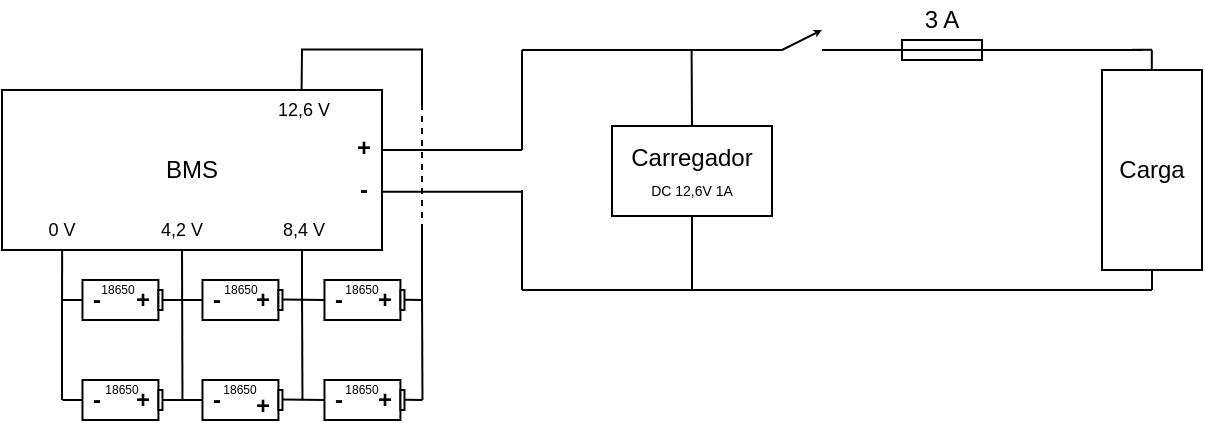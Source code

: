 <mxfile version="14.6.13" type="device"><diagram id="NViHhc32o7mC1MYV1t0E" name="Página-1"><mxGraphModel dx="585" dy="338" grid="1" gridSize="10" guides="1" tooltips="1" connect="1" arrows="1" fold="1" page="1" pageScale="1" pageWidth="827" pageHeight="1169" math="0" shadow="0"><root><mxCell id="0"/><mxCell id="1" parent="0"/><mxCell id="QuVuDqWGLM1gUflFmB1--105" value="" style="rounded=0;whiteSpace=wrap;html=1;fontSize=3;" parent="1" vertex="1"><mxGeometry x="540" y="255" width="40" height="10" as="geometry"/></mxCell><mxCell id="QuVuDqWGLM1gUflFmB1--1" value="BMS" style="rounded=0;whiteSpace=wrap;html=1;" parent="1" vertex="1"><mxGeometry x="90" y="280" width="190" height="80" as="geometry"/></mxCell><mxCell id="QuVuDqWGLM1gUflFmB1--2" value="0 V" style="text;html=1;strokeColor=none;fillColor=none;align=center;verticalAlign=middle;whiteSpace=wrap;rounded=0;fontSize=9;" parent="1" vertex="1"><mxGeometry x="110" y="340" width="20" height="20" as="geometry"/></mxCell><mxCell id="QuVuDqWGLM1gUflFmB1--3" value="12,6 V" style="text;html=1;strokeColor=none;fillColor=none;align=center;verticalAlign=middle;whiteSpace=wrap;rounded=0;fontSize=9;" parent="1" vertex="1"><mxGeometry x="226" y="280" width="30" height="20" as="geometry"/></mxCell><mxCell id="QuVuDqWGLM1gUflFmB1--5" value="4,2 V" style="text;html=1;strokeColor=none;fillColor=none;align=center;verticalAlign=middle;whiteSpace=wrap;rounded=0;fontSize=9;" parent="1" vertex="1"><mxGeometry x="165" y="340" width="30" height="20" as="geometry"/></mxCell><mxCell id="QuVuDqWGLM1gUflFmB1--7" value="8,4 V" style="text;html=1;strokeColor=none;fillColor=none;align=center;verticalAlign=middle;whiteSpace=wrap;rounded=0;fontSize=9;" parent="1" vertex="1"><mxGeometry x="226" y="340" width="30" height="20" as="geometry"/></mxCell><mxCell id="QuVuDqWGLM1gUflFmB1--8" value="-" style="text;html=1;strokeColor=none;fillColor=none;align=center;verticalAlign=middle;whiteSpace=wrap;rounded=0;fontSize=12;fontStyle=1" parent="1" vertex="1"><mxGeometry x="266" y="325" width="10" height="10" as="geometry"/></mxCell><mxCell id="QuVuDqWGLM1gUflFmB1--12" value="+" style="text;html=1;strokeColor=none;fillColor=none;align=center;verticalAlign=middle;whiteSpace=wrap;rounded=0;fontSize=12;fontStyle=1" parent="1" vertex="1"><mxGeometry x="256" y="299" width="30" height="20" as="geometry"/></mxCell><mxCell id="QuVuDqWGLM1gUflFmB1--28" value="" style="endArrow=none;html=1;fontSize=12;exitX=0.5;exitY=0;exitDx=0;exitDy=0;" parent="1" edge="1"><mxGeometry width="50" height="50" relative="1" as="geometry"><mxPoint x="239.8" y="280" as="sourcePoint"/><mxPoint x="240" y="260" as="targetPoint"/></mxGeometry></mxCell><mxCell id="QuVuDqWGLM1gUflFmB1--34" value="" style="endArrow=none;html=1;fontSize=12;" parent="1" edge="1"><mxGeometry width="50" height="50" relative="1" as="geometry"><mxPoint x="240" y="380" as="sourcePoint"/><mxPoint x="240" y="360" as="targetPoint"/></mxGeometry></mxCell><mxCell id="QuVuDqWGLM1gUflFmB1--35" value="" style="endArrow=none;html=1;fontSize=12;" parent="1" edge="1"><mxGeometry width="50" height="50" relative="1" as="geometry"><mxPoint x="239.5" y="259.76" as="sourcePoint"/><mxPoint x="300.5" y="259.76" as="targetPoint"/></mxGeometry></mxCell><mxCell id="QuVuDqWGLM1gUflFmB1--87" value="Carregador&lt;br style=&quot;font-size: 12px&quot;&gt;&lt;font style=&quot;font-size: 7px&quot;&gt;DC 12,6V 1A&lt;/font&gt;" style="rounded=0;whiteSpace=wrap;html=1;fontSize=12;" parent="1" vertex="1"><mxGeometry x="395" y="298" width="80" height="45" as="geometry"/></mxCell><mxCell id="QuVuDqWGLM1gUflFmB1--89" value="" style="endArrow=none;html=1;fontSize=12;exitX=1;exitY=0.25;exitDx=0;exitDy=0;" parent="1" edge="1"><mxGeometry width="50" height="50" relative="1" as="geometry"><mxPoint x="280" y="310.0" as="sourcePoint"/><mxPoint x="350" y="310" as="targetPoint"/></mxGeometry></mxCell><mxCell id="QuVuDqWGLM1gUflFmB1--90" value="" style="endArrow=none;html=1;fontSize=12;exitX=1;exitY=0.25;exitDx=0;exitDy=0;" parent="1" edge="1"><mxGeometry width="50" height="50" relative="1" as="geometry"><mxPoint x="350" y="260" as="sourcePoint"/><mxPoint x="480" y="260" as="targetPoint"/></mxGeometry></mxCell><mxCell id="QuVuDqWGLM1gUflFmB1--91" value="" style="endArrow=none;html=1;fontSize=12;exitX=1;exitY=0.25;exitDx=0;exitDy=0;" parent="1" edge="1"><mxGeometry width="50" height="50" relative="1" as="geometry"><mxPoint x="350" y="380" as="sourcePoint"/><mxPoint x="660" y="380" as="targetPoint"/></mxGeometry></mxCell><mxCell id="QuVuDqWGLM1gUflFmB1--92" value="" style="endArrow=none;html=1;fontSize=12;" parent="1" edge="1"><mxGeometry width="50" height="50" relative="1" as="geometry"><mxPoint x="350" y="310" as="sourcePoint"/><mxPoint x="350.0" y="260" as="targetPoint"/></mxGeometry></mxCell><mxCell id="QuVuDqWGLM1gUflFmB1--94" value="" style="endArrow=none;html=1;fontSize=6;" parent="1" edge="1"><mxGeometry width="50" height="50" relative="1" as="geometry"><mxPoint x="350" y="380" as="sourcePoint"/><mxPoint x="350" y="330" as="targetPoint"/></mxGeometry></mxCell><mxCell id="QuVuDqWGLM1gUflFmB1--95" value="" style="endArrow=none;html=1;fontSize=12;exitX=1;exitY=0.25;exitDx=0;exitDy=0;" parent="1" edge="1"><mxGeometry width="50" height="50" relative="1" as="geometry"><mxPoint x="280" y="330.88" as="sourcePoint"/><mxPoint x="350" y="330.88" as="targetPoint"/></mxGeometry></mxCell><mxCell id="QuVuDqWGLM1gUflFmB1--97" value="" style="endArrow=none;dashed=1;html=1;fontSize=6;" parent="1" edge="1"><mxGeometry width="50" height="50" relative="1" as="geometry"><mxPoint x="300" y="350" as="sourcePoint"/><mxPoint x="300" y="290" as="targetPoint"/></mxGeometry></mxCell><mxCell id="QuVuDqWGLM1gUflFmB1--98" value="" style="endArrow=none;html=1;fontSize=12;" parent="1" edge="1"><mxGeometry width="50" height="50" relative="1" as="geometry"><mxPoint x="300" y="290" as="sourcePoint"/><mxPoint x="300" y="260" as="targetPoint"/></mxGeometry></mxCell><mxCell id="QuVuDqWGLM1gUflFmB1--99" value="" style="endArrow=none;html=1;fontSize=12;" parent="1" edge="1"><mxGeometry width="50" height="50" relative="1" as="geometry"><mxPoint x="300" y="380" as="sourcePoint"/><mxPoint x="300" y="350" as="targetPoint"/></mxGeometry></mxCell><mxCell id="QuVuDqWGLM1gUflFmB1--100" value="" style="endArrow=none;html=1;fontSize=12;exitX=0.5;exitY=0;exitDx=0;exitDy=0;" parent="1" source="QuVuDqWGLM1gUflFmB1--87" edge="1"><mxGeometry width="50" height="50" relative="1" as="geometry"><mxPoint x="434.8" y="300" as="sourcePoint"/><mxPoint x="434.8" y="260" as="targetPoint"/></mxGeometry></mxCell><mxCell id="QuVuDqWGLM1gUflFmB1--101" value="" style="endArrow=none;html=1;fontSize=12;exitX=0.5;exitY=0;exitDx=0;exitDy=0;entryX=0.5;entryY=1;entryDx=0;entryDy=0;" parent="1" target="QuVuDqWGLM1gUflFmB1--87" edge="1"><mxGeometry width="50" height="50" relative="1" as="geometry"><mxPoint x="435" y="380" as="sourcePoint"/><mxPoint x="434.8" y="335" as="targetPoint"/></mxGeometry></mxCell><mxCell id="QuVuDqWGLM1gUflFmB1--102" value="" style="endArrow=none;html=1;fontSize=12;" parent="1" edge="1"><mxGeometry width="50" height="50" relative="1" as="geometry"><mxPoint x="500" y="260" as="sourcePoint"/><mxPoint x="660" y="260" as="targetPoint"/></mxGeometry></mxCell><mxCell id="QuVuDqWGLM1gUflFmB1--104" value="" style="endArrow=classic;html=1;fontSize=3;strokeWidth=1;endSize=1;" parent="1" edge="1"><mxGeometry width="50" height="50" relative="1" as="geometry"><mxPoint x="480" y="260" as="sourcePoint"/><mxPoint x="500" y="250" as="targetPoint"/><Array as="points"><mxPoint x="500" y="250"/></Array></mxGeometry></mxCell><mxCell id="QuVuDqWGLM1gUflFmB1--106" value="Carga" style="rounded=0;whiteSpace=wrap;html=1;" parent="1" vertex="1"><mxGeometry x="640" y="270" width="50" height="100" as="geometry"/></mxCell><mxCell id="QuVuDqWGLM1gUflFmB1--108" value="" style="endArrow=none;html=1;strokeWidth=1;fontSize=3;entryX=0.5;entryY=1;entryDx=0;entryDy=0;" parent="1" target="QuVuDqWGLM1gUflFmB1--106" edge="1"><mxGeometry width="50" height="50" relative="1" as="geometry"><mxPoint x="665" y="380" as="sourcePoint"/><mxPoint x="660" y="390" as="targetPoint"/><Array as="points"><mxPoint x="665" y="380"/></Array></mxGeometry></mxCell><mxCell id="QuVuDqWGLM1gUflFmB1--109" value="" style="endArrow=none;html=1;strokeWidth=1;fontSize=3;" parent="1" edge="1"><mxGeometry width="50" height="50" relative="1" as="geometry"><mxPoint x="655" y="380" as="sourcePoint"/><mxPoint x="665" y="380" as="targetPoint"/></mxGeometry></mxCell><mxCell id="QuVuDqWGLM1gUflFmB1--110" value="" style="endArrow=none;html=1;strokeWidth=1;fontSize=3;entryX=0.5;entryY=1;entryDx=0;entryDy=0;" parent="1" edge="1"><mxGeometry width="50" height="50" relative="1" as="geometry"><mxPoint x="664.9" y="270" as="sourcePoint"/><mxPoint x="664.9" y="260" as="targetPoint"/><Array as="points"><mxPoint x="664.9" y="270"/></Array></mxGeometry></mxCell><mxCell id="QuVuDqWGLM1gUflFmB1--111" value="" style="endArrow=none;html=1;strokeWidth=1;fontSize=3;" parent="1" edge="1"><mxGeometry width="50" height="50" relative="1" as="geometry"><mxPoint x="655" y="259.9" as="sourcePoint"/><mxPoint x="665" y="259.9" as="targetPoint"/></mxGeometry></mxCell><mxCell id="QuVuDqWGLM1gUflFmB1--114" value="3 A" style="text;html=1;strokeColor=none;fillColor=none;align=center;verticalAlign=middle;whiteSpace=wrap;rounded=0;fontSize=12;" parent="1" vertex="1"><mxGeometry x="540" y="235" width="40" height="20" as="geometry"/></mxCell><mxCell id="q3GwesPvui8y-p2GrBjz-51" value="" style="group" vertex="1" connectable="0" parent="1"><mxGeometry x="130.24" y="425" width="40.0" height="20" as="geometry"/></mxCell><mxCell id="q3GwesPvui8y-p2GrBjz-52" value="" style="rounded=0;whiteSpace=wrap;html=1;fontSize=12;" vertex="1" parent="q3GwesPvui8y-p2GrBjz-51"><mxGeometry width="37.975" height="20" as="geometry"/></mxCell><mxCell id="q3GwesPvui8y-p2GrBjz-53" value="+" style="text;html=1;strokeColor=none;fillColor=none;align=center;verticalAlign=middle;whiteSpace=wrap;rounded=0;fontSize=12;fontStyle=1" vertex="1" parent="q3GwesPvui8y-p2GrBjz-51"><mxGeometry x="22.785" y="5" width="15.19" height="10" as="geometry"/></mxCell><mxCell id="q3GwesPvui8y-p2GrBjz-54" value="-" style="text;html=1;strokeColor=none;fillColor=none;align=center;verticalAlign=middle;whiteSpace=wrap;rounded=0;fontSize=12;fontStyle=1" vertex="1" parent="q3GwesPvui8y-p2GrBjz-51"><mxGeometry x="5.063" y="7" width="5.063" height="5" as="geometry"/></mxCell><mxCell id="q3GwesPvui8y-p2GrBjz-55" value="" style="rounded=0;whiteSpace=wrap;html=1;fontSize=12;" vertex="1" parent="q3GwesPvui8y-p2GrBjz-51"><mxGeometry x="37.975" y="5" width="2.025" height="10" as="geometry"/></mxCell><mxCell id="q3GwesPvui8y-p2GrBjz-56" value="18650" style="text;html=1;strokeColor=none;fillColor=none;align=center;verticalAlign=middle;whiteSpace=wrap;rounded=0;fontSize=6;" vertex="1" parent="q3GwesPvui8y-p2GrBjz-51"><mxGeometry x="2.842e-14" y="-5" width="40" height="20" as="geometry"/></mxCell><mxCell id="q3GwesPvui8y-p2GrBjz-57" value="" style="group" vertex="1" connectable="0" parent="1"><mxGeometry x="251.24" y="425" width="40" height="20" as="geometry"/></mxCell><mxCell id="q3GwesPvui8y-p2GrBjz-58" value="" style="rounded=0;whiteSpace=wrap;html=1;fontSize=12;" vertex="1" parent="q3GwesPvui8y-p2GrBjz-57"><mxGeometry width="37.975" height="20" as="geometry"/></mxCell><mxCell id="q3GwesPvui8y-p2GrBjz-59" value="+" style="text;html=1;strokeColor=none;fillColor=none;align=center;verticalAlign=middle;whiteSpace=wrap;rounded=0;fontSize=12;fontStyle=1" vertex="1" parent="q3GwesPvui8y-p2GrBjz-57"><mxGeometry x="22.785" y="5" width="15.19" height="10" as="geometry"/></mxCell><mxCell id="q3GwesPvui8y-p2GrBjz-60" value="-" style="text;html=1;strokeColor=none;fillColor=none;align=center;verticalAlign=middle;whiteSpace=wrap;rounded=0;fontSize=12;fontStyle=1" vertex="1" parent="q3GwesPvui8y-p2GrBjz-57"><mxGeometry x="5.063" y="7" width="5.063" height="5" as="geometry"/></mxCell><mxCell id="q3GwesPvui8y-p2GrBjz-61" value="" style="rounded=0;whiteSpace=wrap;html=1;fontSize=12;" vertex="1" parent="q3GwesPvui8y-p2GrBjz-57"><mxGeometry x="37.975" y="5" width="2.025" height="10" as="geometry"/></mxCell><mxCell id="q3GwesPvui8y-p2GrBjz-62" value="18650" style="text;html=1;strokeColor=none;fillColor=none;align=center;verticalAlign=middle;whiteSpace=wrap;rounded=0;fontSize=6;" vertex="1" parent="q3GwesPvui8y-p2GrBjz-57"><mxGeometry x="-1.01" y="-5" width="40" height="20" as="geometry"/></mxCell><mxCell id="q3GwesPvui8y-p2GrBjz-63" value="" style="group" vertex="1" connectable="0" parent="1"><mxGeometry x="190.24" y="425" width="40" height="20" as="geometry"/></mxCell><mxCell id="q3GwesPvui8y-p2GrBjz-64" value="" style="rounded=0;whiteSpace=wrap;html=1;fontSize=12;" vertex="1" parent="q3GwesPvui8y-p2GrBjz-63"><mxGeometry width="37.975" height="20" as="geometry"/></mxCell><mxCell id="q3GwesPvui8y-p2GrBjz-65" value="+" style="text;html=1;strokeColor=none;fillColor=none;align=center;verticalAlign=middle;whiteSpace=wrap;rounded=0;fontSize=12;fontStyle=1" vertex="1" parent="q3GwesPvui8y-p2GrBjz-63"><mxGeometry x="22.78" y="10" width="15.19" height="5" as="geometry"/></mxCell><mxCell id="q3GwesPvui8y-p2GrBjz-66" value="-" style="text;html=1;strokeColor=none;fillColor=none;align=center;verticalAlign=middle;whiteSpace=wrap;rounded=0;fontSize=12;fontStyle=1" vertex="1" parent="q3GwesPvui8y-p2GrBjz-63"><mxGeometry x="5.063" y="7" width="5.063" height="5" as="geometry"/></mxCell><mxCell id="q3GwesPvui8y-p2GrBjz-67" value="" style="rounded=0;whiteSpace=wrap;html=1;fontSize=12;" vertex="1" parent="q3GwesPvui8y-p2GrBjz-63"><mxGeometry x="37.975" y="5" width="2.025" height="10" as="geometry"/></mxCell><mxCell id="q3GwesPvui8y-p2GrBjz-68" value="18650" style="text;html=1;strokeColor=none;fillColor=none;align=center;verticalAlign=middle;whiteSpace=wrap;rounded=0;fontSize=6;" vertex="1" parent="q3GwesPvui8y-p2GrBjz-63"><mxGeometry x="-1.01" y="-5" width="40" height="20" as="geometry"/></mxCell><mxCell id="q3GwesPvui8y-p2GrBjz-69" value="" style="endArrow=none;html=1;fontSize=12;entryX=0;entryY=0.5;entryDx=0;entryDy=0;" edge="1" parent="1" target="q3GwesPvui8y-p2GrBjz-52"><mxGeometry width="50" height="50" relative="1" as="geometry"><mxPoint x="120.24" y="435" as="sourcePoint"/><mxPoint x="220.24" y="445" as="targetPoint"/></mxGeometry></mxCell><mxCell id="q3GwesPvui8y-p2GrBjz-70" value="" style="endArrow=none;html=1;fontSize=12;entryX=0;entryY=0.5;entryDx=0;entryDy=0;" edge="1" parent="1" target="q3GwesPvui8y-p2GrBjz-64"><mxGeometry width="50" height="50" relative="1" as="geometry"><mxPoint x="170.24" y="435" as="sourcePoint"/><mxPoint x="210.24" y="425" as="targetPoint"/></mxGeometry></mxCell><mxCell id="q3GwesPvui8y-p2GrBjz-71" value="" style="endArrow=none;html=1;fontSize=12;entryX=0;entryY=0.5;entryDx=0;entryDy=0;" edge="1" parent="1" target="q3GwesPvui8y-p2GrBjz-58"><mxGeometry width="50" height="50" relative="1" as="geometry"><mxPoint x="230.24" y="434.8" as="sourcePoint"/><mxPoint x="250.24" y="434.8" as="targetPoint"/></mxGeometry></mxCell><mxCell id="q3GwesPvui8y-p2GrBjz-72" value="" style="endArrow=none;html=1;fontSize=12;" edge="1" parent="1"><mxGeometry width="50" height="50" relative="1" as="geometry"><mxPoint x="291.24" y="434.86" as="sourcePoint"/><mxPoint x="300.24" y="435" as="targetPoint"/></mxGeometry></mxCell><mxCell id="q3GwesPvui8y-p2GrBjz-73" value="" style="group" vertex="1" connectable="0" parent="1"><mxGeometry x="130.24" y="375" width="40" height="20" as="geometry"/></mxCell><mxCell id="q3GwesPvui8y-p2GrBjz-74" value="" style="rounded=0;whiteSpace=wrap;html=1;fontSize=12;" vertex="1" parent="q3GwesPvui8y-p2GrBjz-73"><mxGeometry width="37.975" height="20" as="geometry"/></mxCell><mxCell id="q3GwesPvui8y-p2GrBjz-75" value="+" style="text;html=1;strokeColor=none;fillColor=none;align=center;verticalAlign=middle;whiteSpace=wrap;rounded=0;fontSize=12;fontStyle=1" vertex="1" parent="q3GwesPvui8y-p2GrBjz-73"><mxGeometry x="22.785" y="5" width="15.19" height="10" as="geometry"/></mxCell><mxCell id="q3GwesPvui8y-p2GrBjz-76" value="-" style="text;html=1;strokeColor=none;fillColor=none;align=center;verticalAlign=middle;whiteSpace=wrap;rounded=0;fontSize=12;fontStyle=1" vertex="1" parent="q3GwesPvui8y-p2GrBjz-73"><mxGeometry x="5.063" y="7" width="5.063" height="5" as="geometry"/></mxCell><mxCell id="q3GwesPvui8y-p2GrBjz-77" value="" style="rounded=0;whiteSpace=wrap;html=1;fontSize=12;" vertex="1" parent="q3GwesPvui8y-p2GrBjz-73"><mxGeometry x="37.975" y="5" width="2.025" height="10" as="geometry"/></mxCell><mxCell id="q3GwesPvui8y-p2GrBjz-78" value="18650" style="text;html=1;strokeColor=none;fillColor=none;align=center;verticalAlign=middle;whiteSpace=wrap;rounded=0;fontSize=6;" vertex="1" parent="q3GwesPvui8y-p2GrBjz-73"><mxGeometry x="-2.03" y="-5" width="40" height="20" as="geometry"/></mxCell><mxCell id="q3GwesPvui8y-p2GrBjz-79" value="" style="group" vertex="1" connectable="0" parent="1"><mxGeometry x="251.24" y="375" width="40" height="20" as="geometry"/></mxCell><mxCell id="q3GwesPvui8y-p2GrBjz-80" value="" style="rounded=0;whiteSpace=wrap;html=1;fontSize=12;" vertex="1" parent="q3GwesPvui8y-p2GrBjz-79"><mxGeometry width="37.975" height="20" as="geometry"/></mxCell><mxCell id="q3GwesPvui8y-p2GrBjz-81" value="+" style="text;html=1;strokeColor=none;fillColor=none;align=center;verticalAlign=middle;whiteSpace=wrap;rounded=0;fontSize=12;fontStyle=1" vertex="1" parent="q3GwesPvui8y-p2GrBjz-79"><mxGeometry x="22.785" y="5" width="15.19" height="10" as="geometry"/></mxCell><mxCell id="q3GwesPvui8y-p2GrBjz-82" value="-" style="text;html=1;strokeColor=none;fillColor=none;align=center;verticalAlign=middle;whiteSpace=wrap;rounded=0;fontSize=12;fontStyle=1" vertex="1" parent="q3GwesPvui8y-p2GrBjz-79"><mxGeometry x="5.063" y="7" width="5.063" height="5" as="geometry"/></mxCell><mxCell id="q3GwesPvui8y-p2GrBjz-83" value="" style="rounded=0;whiteSpace=wrap;html=1;fontSize=12;" vertex="1" parent="q3GwesPvui8y-p2GrBjz-79"><mxGeometry x="37.975" y="5" width="2.025" height="10" as="geometry"/></mxCell><mxCell id="q3GwesPvui8y-p2GrBjz-84" value="18650" style="text;html=1;strokeColor=none;fillColor=none;align=center;verticalAlign=middle;whiteSpace=wrap;rounded=0;fontSize=6;" vertex="1" parent="q3GwesPvui8y-p2GrBjz-79"><mxGeometry x="-1.01" y="-5" width="40" height="20" as="geometry"/></mxCell><mxCell id="q3GwesPvui8y-p2GrBjz-85" value="" style="group" vertex="1" connectable="0" parent="1"><mxGeometry x="190.24" y="375" width="40" height="20" as="geometry"/></mxCell><mxCell id="q3GwesPvui8y-p2GrBjz-86" value="" style="rounded=0;whiteSpace=wrap;html=1;fontSize=12;" vertex="1" parent="q3GwesPvui8y-p2GrBjz-85"><mxGeometry width="37.975" height="20" as="geometry"/></mxCell><mxCell id="q3GwesPvui8y-p2GrBjz-87" value="+" style="text;html=1;strokeColor=none;fillColor=none;align=center;verticalAlign=middle;whiteSpace=wrap;rounded=0;fontSize=12;fontStyle=1" vertex="1" parent="q3GwesPvui8y-p2GrBjz-85"><mxGeometry x="22.785" y="5" width="15.19" height="10" as="geometry"/></mxCell><mxCell id="q3GwesPvui8y-p2GrBjz-88" value="-" style="text;html=1;strokeColor=none;fillColor=none;align=center;verticalAlign=middle;whiteSpace=wrap;rounded=0;fontSize=12;fontStyle=1" vertex="1" parent="q3GwesPvui8y-p2GrBjz-85"><mxGeometry x="5.063" y="7" width="5.063" height="5" as="geometry"/></mxCell><mxCell id="q3GwesPvui8y-p2GrBjz-89" value="" style="rounded=0;whiteSpace=wrap;html=1;fontSize=12;" vertex="1" parent="q3GwesPvui8y-p2GrBjz-85"><mxGeometry x="37.975" y="5" width="2.025" height="10" as="geometry"/></mxCell><mxCell id="q3GwesPvui8y-p2GrBjz-90" value="18650" style="text;html=1;strokeColor=none;fillColor=none;align=center;verticalAlign=middle;whiteSpace=wrap;rounded=0;fontSize=6;" vertex="1" parent="q3GwesPvui8y-p2GrBjz-85"><mxGeometry y="-5" width="38.99" height="20" as="geometry"/></mxCell><mxCell id="q3GwesPvui8y-p2GrBjz-91" value="" style="endArrow=none;html=1;fontSize=12;entryX=0;entryY=0.5;entryDx=0;entryDy=0;" edge="1" parent="1" target="q3GwesPvui8y-p2GrBjz-74"><mxGeometry width="50" height="50" relative="1" as="geometry"><mxPoint x="120.24" y="385" as="sourcePoint"/><mxPoint x="220.24" y="395" as="targetPoint"/></mxGeometry></mxCell><mxCell id="q3GwesPvui8y-p2GrBjz-92" value="" style="endArrow=none;html=1;fontSize=12;entryX=0;entryY=0.5;entryDx=0;entryDy=0;" edge="1" parent="1" target="q3GwesPvui8y-p2GrBjz-86"><mxGeometry width="50" height="50" relative="1" as="geometry"><mxPoint x="170.24" y="385" as="sourcePoint"/><mxPoint x="210.24" y="375" as="targetPoint"/></mxGeometry></mxCell><mxCell id="q3GwesPvui8y-p2GrBjz-93" value="" style="endArrow=none;html=1;fontSize=12;entryX=0;entryY=0.5;entryDx=0;entryDy=0;" edge="1" parent="1" target="q3GwesPvui8y-p2GrBjz-80"><mxGeometry width="50" height="50" relative="1" as="geometry"><mxPoint x="230.24" y="384.8" as="sourcePoint"/><mxPoint x="250.24" y="384.8" as="targetPoint"/></mxGeometry></mxCell><mxCell id="q3GwesPvui8y-p2GrBjz-94" value="" style="endArrow=none;html=1;fontSize=12;" edge="1" parent="1"><mxGeometry width="50" height="50" relative="1" as="geometry"><mxPoint x="291.24" y="384.86" as="sourcePoint"/><mxPoint x="300.24" y="385" as="targetPoint"/></mxGeometry></mxCell><mxCell id="q3GwesPvui8y-p2GrBjz-95" value="" style="endArrow=none;html=1;fontSize=12;" edge="1" parent="1"><mxGeometry width="50" height="50" relative="1" as="geometry"><mxPoint x="120" y="435" as="sourcePoint"/><mxPoint x="120.0" y="385" as="targetPoint"/></mxGeometry></mxCell><mxCell id="q3GwesPvui8y-p2GrBjz-96" value="" style="endArrow=none;html=1;fontSize=12;entryX=0.5;entryY=1;entryDx=0;entryDy=0;" edge="1" parent="1" target="QuVuDqWGLM1gUflFmB1--5"><mxGeometry width="50" height="50" relative="1" as="geometry"><mxPoint x="180.24" y="435" as="sourcePoint"/><mxPoint x="180.0" y="385" as="targetPoint"/></mxGeometry></mxCell><mxCell id="q3GwesPvui8y-p2GrBjz-97" value="" style="endArrow=none;html=1;fontSize=12;" edge="1" parent="1"><mxGeometry width="50" height="50" relative="1" as="geometry"><mxPoint x="240.24" y="435" as="sourcePoint"/><mxPoint x="240" y="380" as="targetPoint"/></mxGeometry></mxCell><mxCell id="q3GwesPvui8y-p2GrBjz-98" value="" style="endArrow=none;html=1;fontSize=12;" edge="1" parent="1"><mxGeometry width="50" height="50" relative="1" as="geometry"><mxPoint x="300.24" y="435" as="sourcePoint"/><mxPoint x="300" y="380" as="targetPoint"/></mxGeometry></mxCell><mxCell id="q3GwesPvui8y-p2GrBjz-101" value="" style="endArrow=none;html=1;fontSize=12;" edge="1" parent="1"><mxGeometry width="50" height="50" relative="1" as="geometry"><mxPoint x="120" y="390" as="sourcePoint"/><mxPoint x="120.08" y="360" as="targetPoint"/></mxGeometry></mxCell></root></mxGraphModel></diagram></mxfile>